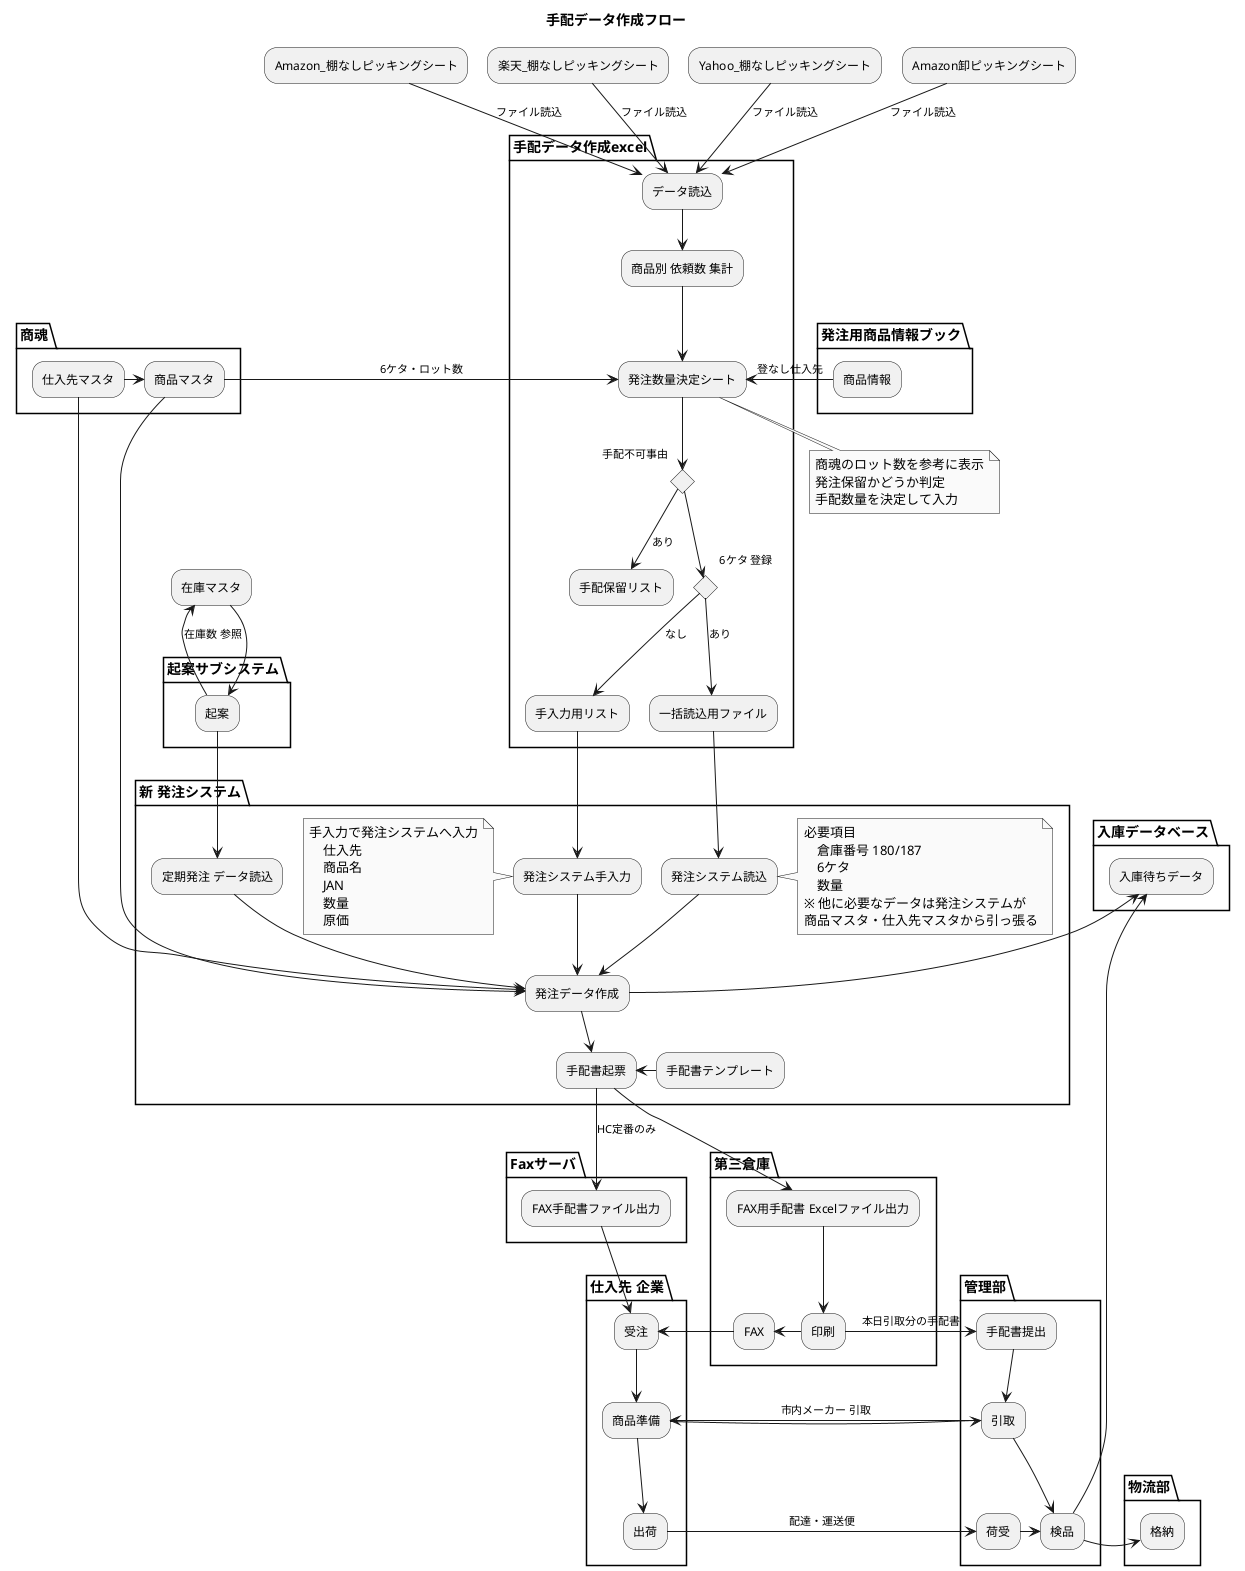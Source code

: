 @startuml 手配データ作成フロー

title 手配データ作成フロー
skinparam monochrome true

partition 手配データ作成excel {
    "データ読込" --> "商品別 依頼数 集計"

    "商品別 依頼数 集計" --> "発注数量決定シート"

    if "手配不可事由"
            --> [あり]"手配保留リスト"
    else
            if "6ケタ 登録"
                --> [あり] "一括読込用ファイル"
            else
                --> [なし] "手入力用リスト"
        end if 
    end if
    
}

"Amazon_棚なしピッキングシート" --> [ファイル読込]"データ読込"
"楽天_棚なしピッキングシート" --> [ファイル読込]"データ読込"
"Yahoo_棚なしピッキングシート" --> [ファイル読込]"データ読込"
"Amazon卸ピッキングシート"--> [ファイル読込]"データ読込"

Partition "新 発注システム" {

    "一括読込用ファイル" -down-> "発注システム読込"
    note right
        必要項目
            倉庫番号 180/187
            6ケタ
            数量
        ※ 他に必要なデータは発注システムが
        商品マスタ・仕入先マスタから引っ張る
    end note

    "発注システム読込" -down-> "発注データ作成"
        
    "手入力用リスト" --> "発注システム手入力"
    note left
            手入力で発注システムへ入力
                仕入先
                商品名
                JAN
                数量
                原価
    end note


    "発注システム手入力" --> "発注データ作成"

    "定期発注 データ読込" --> "発注データ作成"

    "発注データ作成" --> "手配書起票"
    "手配書テンプレート" -left-> "手配書起票"

}

Partition "起案サブシステム" {
    "起案" --> "定期発注 データ読込"
}

"起案" -up-> [在庫数 参照] "在庫マスタ"
"在庫マスタ" --> "起案"

partition 商魂 {

    "商品マスタ" --> "発注データ作成"
    "仕入先マスタ" --> "発注データ作成"

}

"仕入先マスタ" -right-> "商品マスタ"
-right-> [6ケタ・ロット数]"発注数量決定シート"

note bottom
     商魂のロット数を参考に表示
     発注保留かどうか判定
     手配数量を決定して入力
end note

partition 発注用商品情報ブック {
    
    "商品情報" -left-> [登なし仕入先]"発注数量決定シート" 

}

Partition "入庫データベース" {
    発注データ作成 -up-> 入庫待ちデータ
}

Partition "Faxサーバ" {

    "手配書起票" --> [HC定番のみ]"FAX手配書ファイル出力"
}

Partition "仕入先 企業" {

    "FAX手配書ファイル出力" -->  "受注"
    '"手配書起票" --> [EDIでデータ発注]"受注"'
    --> 商品準備
    --> 出荷
}

Partition "第三倉庫" {
    手配書起票 --> FAX用手配書 Excelファイル出力
    --> 印刷
    -left-> FAX
    --> 受注
}




Partition "管理部" {
    印刷 -left-> [本日引取分の手配書]手配書提出
    --> 引取
    --> [市内メーカー 引取]商品準備
    --> 引取
    引取 --> 検品
    出荷 --> [配達・運送便]荷受
}


-> 検品
検品 -up-> 入庫待ちデータ

Partition "物流部" {

    検品 -> 格納

}

@enduml